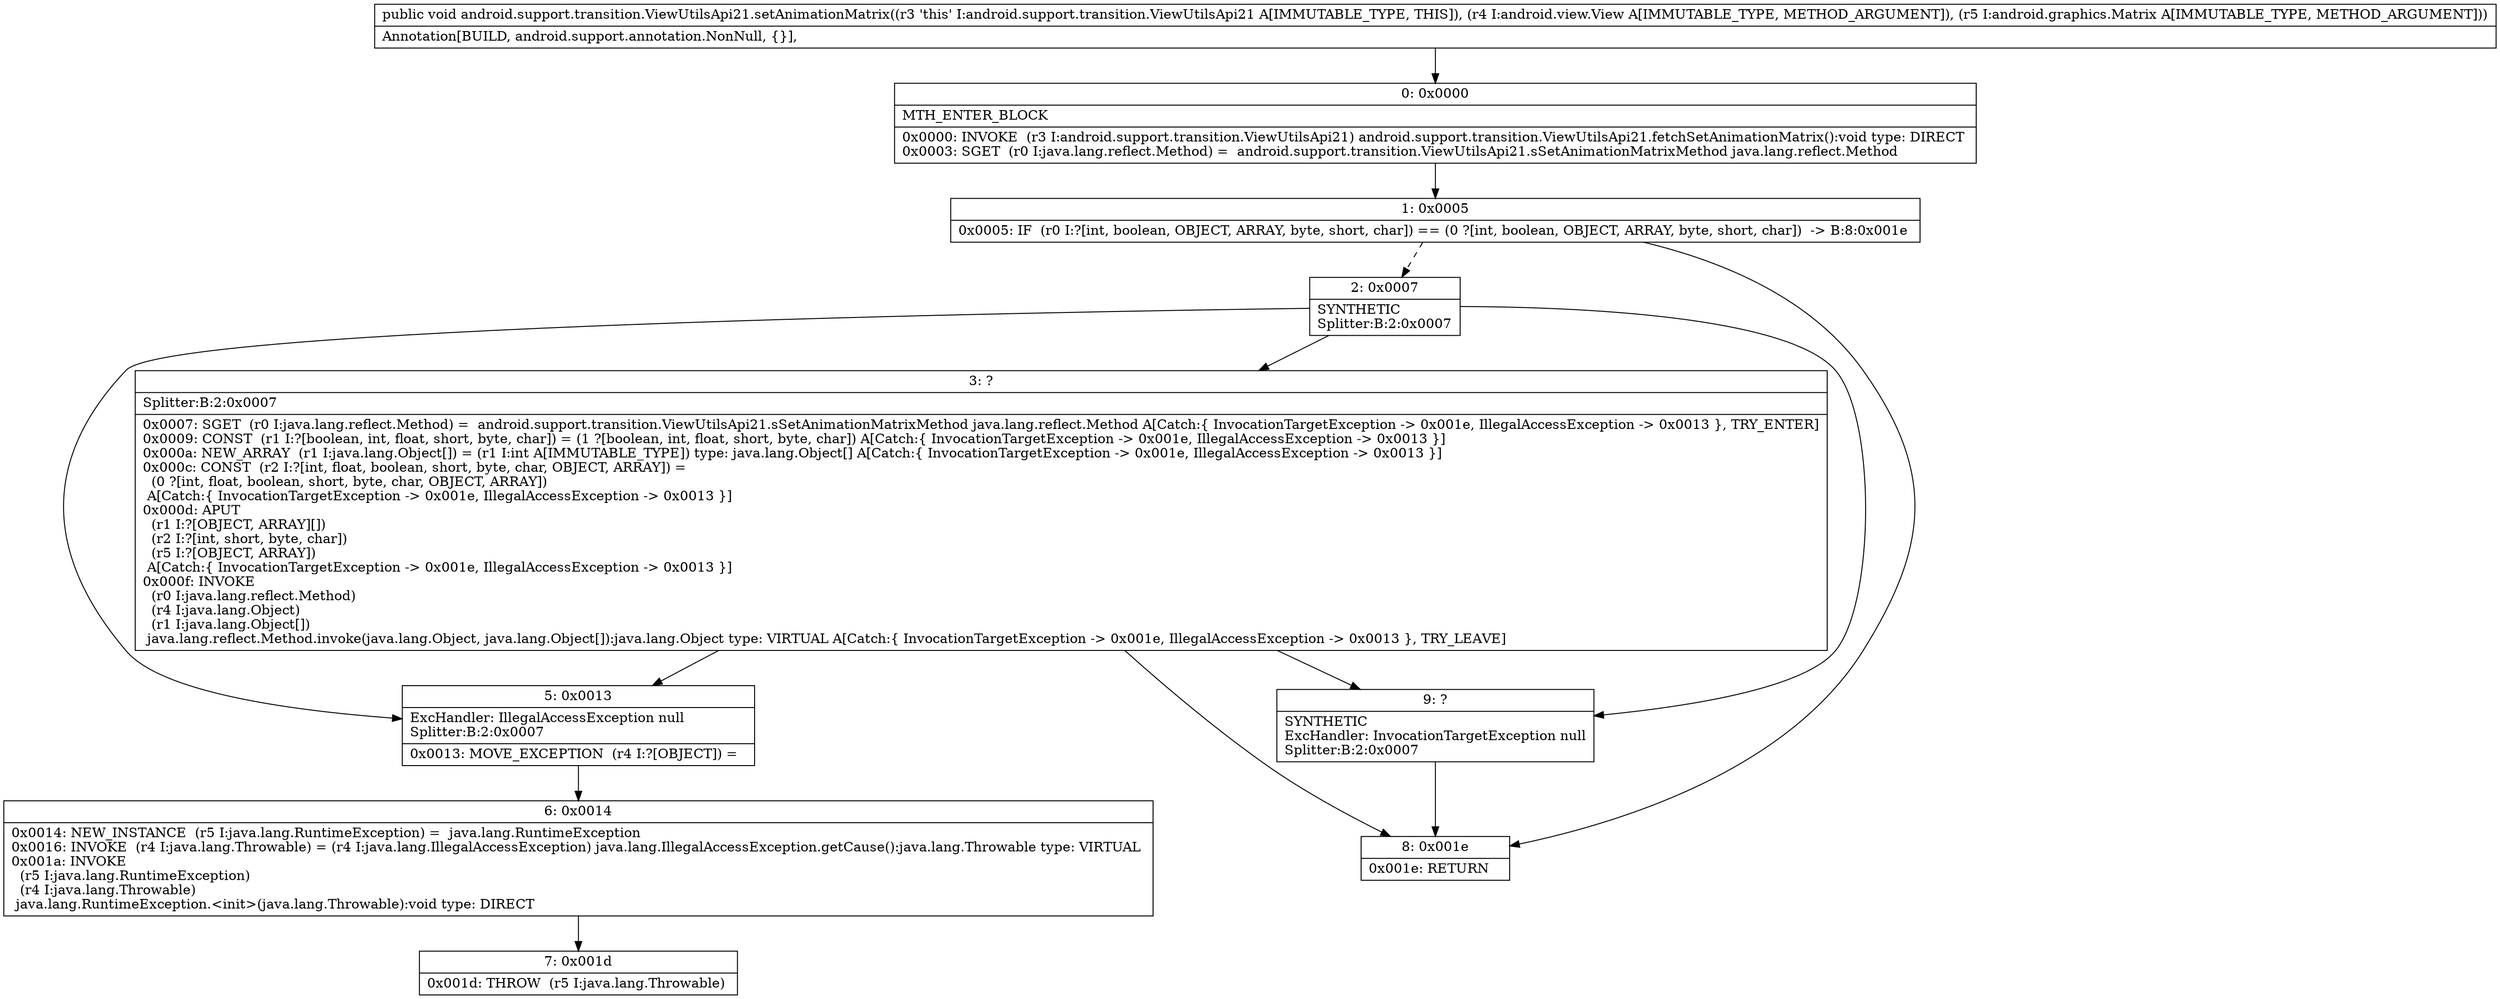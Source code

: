 digraph "CFG forandroid.support.transition.ViewUtilsApi21.setAnimationMatrix(Landroid\/view\/View;Landroid\/graphics\/Matrix;)V" {
Node_0 [shape=record,label="{0\:\ 0x0000|MTH_ENTER_BLOCK\l|0x0000: INVOKE  (r3 I:android.support.transition.ViewUtilsApi21) android.support.transition.ViewUtilsApi21.fetchSetAnimationMatrix():void type: DIRECT \l0x0003: SGET  (r0 I:java.lang.reflect.Method) =  android.support.transition.ViewUtilsApi21.sSetAnimationMatrixMethod java.lang.reflect.Method \l}"];
Node_1 [shape=record,label="{1\:\ 0x0005|0x0005: IF  (r0 I:?[int, boolean, OBJECT, ARRAY, byte, short, char]) == (0 ?[int, boolean, OBJECT, ARRAY, byte, short, char])  \-\> B:8:0x001e \l}"];
Node_2 [shape=record,label="{2\:\ 0x0007|SYNTHETIC\lSplitter:B:2:0x0007\l}"];
Node_3 [shape=record,label="{3\:\ ?|Splitter:B:2:0x0007\l|0x0007: SGET  (r0 I:java.lang.reflect.Method) =  android.support.transition.ViewUtilsApi21.sSetAnimationMatrixMethod java.lang.reflect.Method A[Catch:\{ InvocationTargetException \-\> 0x001e, IllegalAccessException \-\> 0x0013 \}, TRY_ENTER]\l0x0009: CONST  (r1 I:?[boolean, int, float, short, byte, char]) = (1 ?[boolean, int, float, short, byte, char]) A[Catch:\{ InvocationTargetException \-\> 0x001e, IllegalAccessException \-\> 0x0013 \}]\l0x000a: NEW_ARRAY  (r1 I:java.lang.Object[]) = (r1 I:int A[IMMUTABLE_TYPE]) type: java.lang.Object[] A[Catch:\{ InvocationTargetException \-\> 0x001e, IllegalAccessException \-\> 0x0013 \}]\l0x000c: CONST  (r2 I:?[int, float, boolean, short, byte, char, OBJECT, ARRAY]) = \l  (0 ?[int, float, boolean, short, byte, char, OBJECT, ARRAY])\l A[Catch:\{ InvocationTargetException \-\> 0x001e, IllegalAccessException \-\> 0x0013 \}]\l0x000d: APUT  \l  (r1 I:?[OBJECT, ARRAY][])\l  (r2 I:?[int, short, byte, char])\l  (r5 I:?[OBJECT, ARRAY])\l A[Catch:\{ InvocationTargetException \-\> 0x001e, IllegalAccessException \-\> 0x0013 \}]\l0x000f: INVOKE  \l  (r0 I:java.lang.reflect.Method)\l  (r4 I:java.lang.Object)\l  (r1 I:java.lang.Object[])\l java.lang.reflect.Method.invoke(java.lang.Object, java.lang.Object[]):java.lang.Object type: VIRTUAL A[Catch:\{ InvocationTargetException \-\> 0x001e, IllegalAccessException \-\> 0x0013 \}, TRY_LEAVE]\l}"];
Node_5 [shape=record,label="{5\:\ 0x0013|ExcHandler: IllegalAccessException null\lSplitter:B:2:0x0007\l|0x0013: MOVE_EXCEPTION  (r4 I:?[OBJECT]) =  \l}"];
Node_6 [shape=record,label="{6\:\ 0x0014|0x0014: NEW_INSTANCE  (r5 I:java.lang.RuntimeException) =  java.lang.RuntimeException \l0x0016: INVOKE  (r4 I:java.lang.Throwable) = (r4 I:java.lang.IllegalAccessException) java.lang.IllegalAccessException.getCause():java.lang.Throwable type: VIRTUAL \l0x001a: INVOKE  \l  (r5 I:java.lang.RuntimeException)\l  (r4 I:java.lang.Throwable)\l java.lang.RuntimeException.\<init\>(java.lang.Throwable):void type: DIRECT \l}"];
Node_7 [shape=record,label="{7\:\ 0x001d|0x001d: THROW  (r5 I:java.lang.Throwable) \l}"];
Node_8 [shape=record,label="{8\:\ 0x001e|0x001e: RETURN   \l}"];
Node_9 [shape=record,label="{9\:\ ?|SYNTHETIC\lExcHandler: InvocationTargetException null\lSplitter:B:2:0x0007\l}"];
MethodNode[shape=record,label="{public void android.support.transition.ViewUtilsApi21.setAnimationMatrix((r3 'this' I:android.support.transition.ViewUtilsApi21 A[IMMUTABLE_TYPE, THIS]), (r4 I:android.view.View A[IMMUTABLE_TYPE, METHOD_ARGUMENT]), (r5 I:android.graphics.Matrix A[IMMUTABLE_TYPE, METHOD_ARGUMENT]))  | Annotation[BUILD, android.support.annotation.NonNull, \{\}], \l}"];
MethodNode -> Node_0;
Node_0 -> Node_1;
Node_1 -> Node_2[style=dashed];
Node_1 -> Node_8;
Node_2 -> Node_3;
Node_2 -> Node_9;
Node_2 -> Node_5;
Node_3 -> Node_9;
Node_3 -> Node_5;
Node_3 -> Node_8;
Node_5 -> Node_6;
Node_6 -> Node_7;
Node_9 -> Node_8;
}

